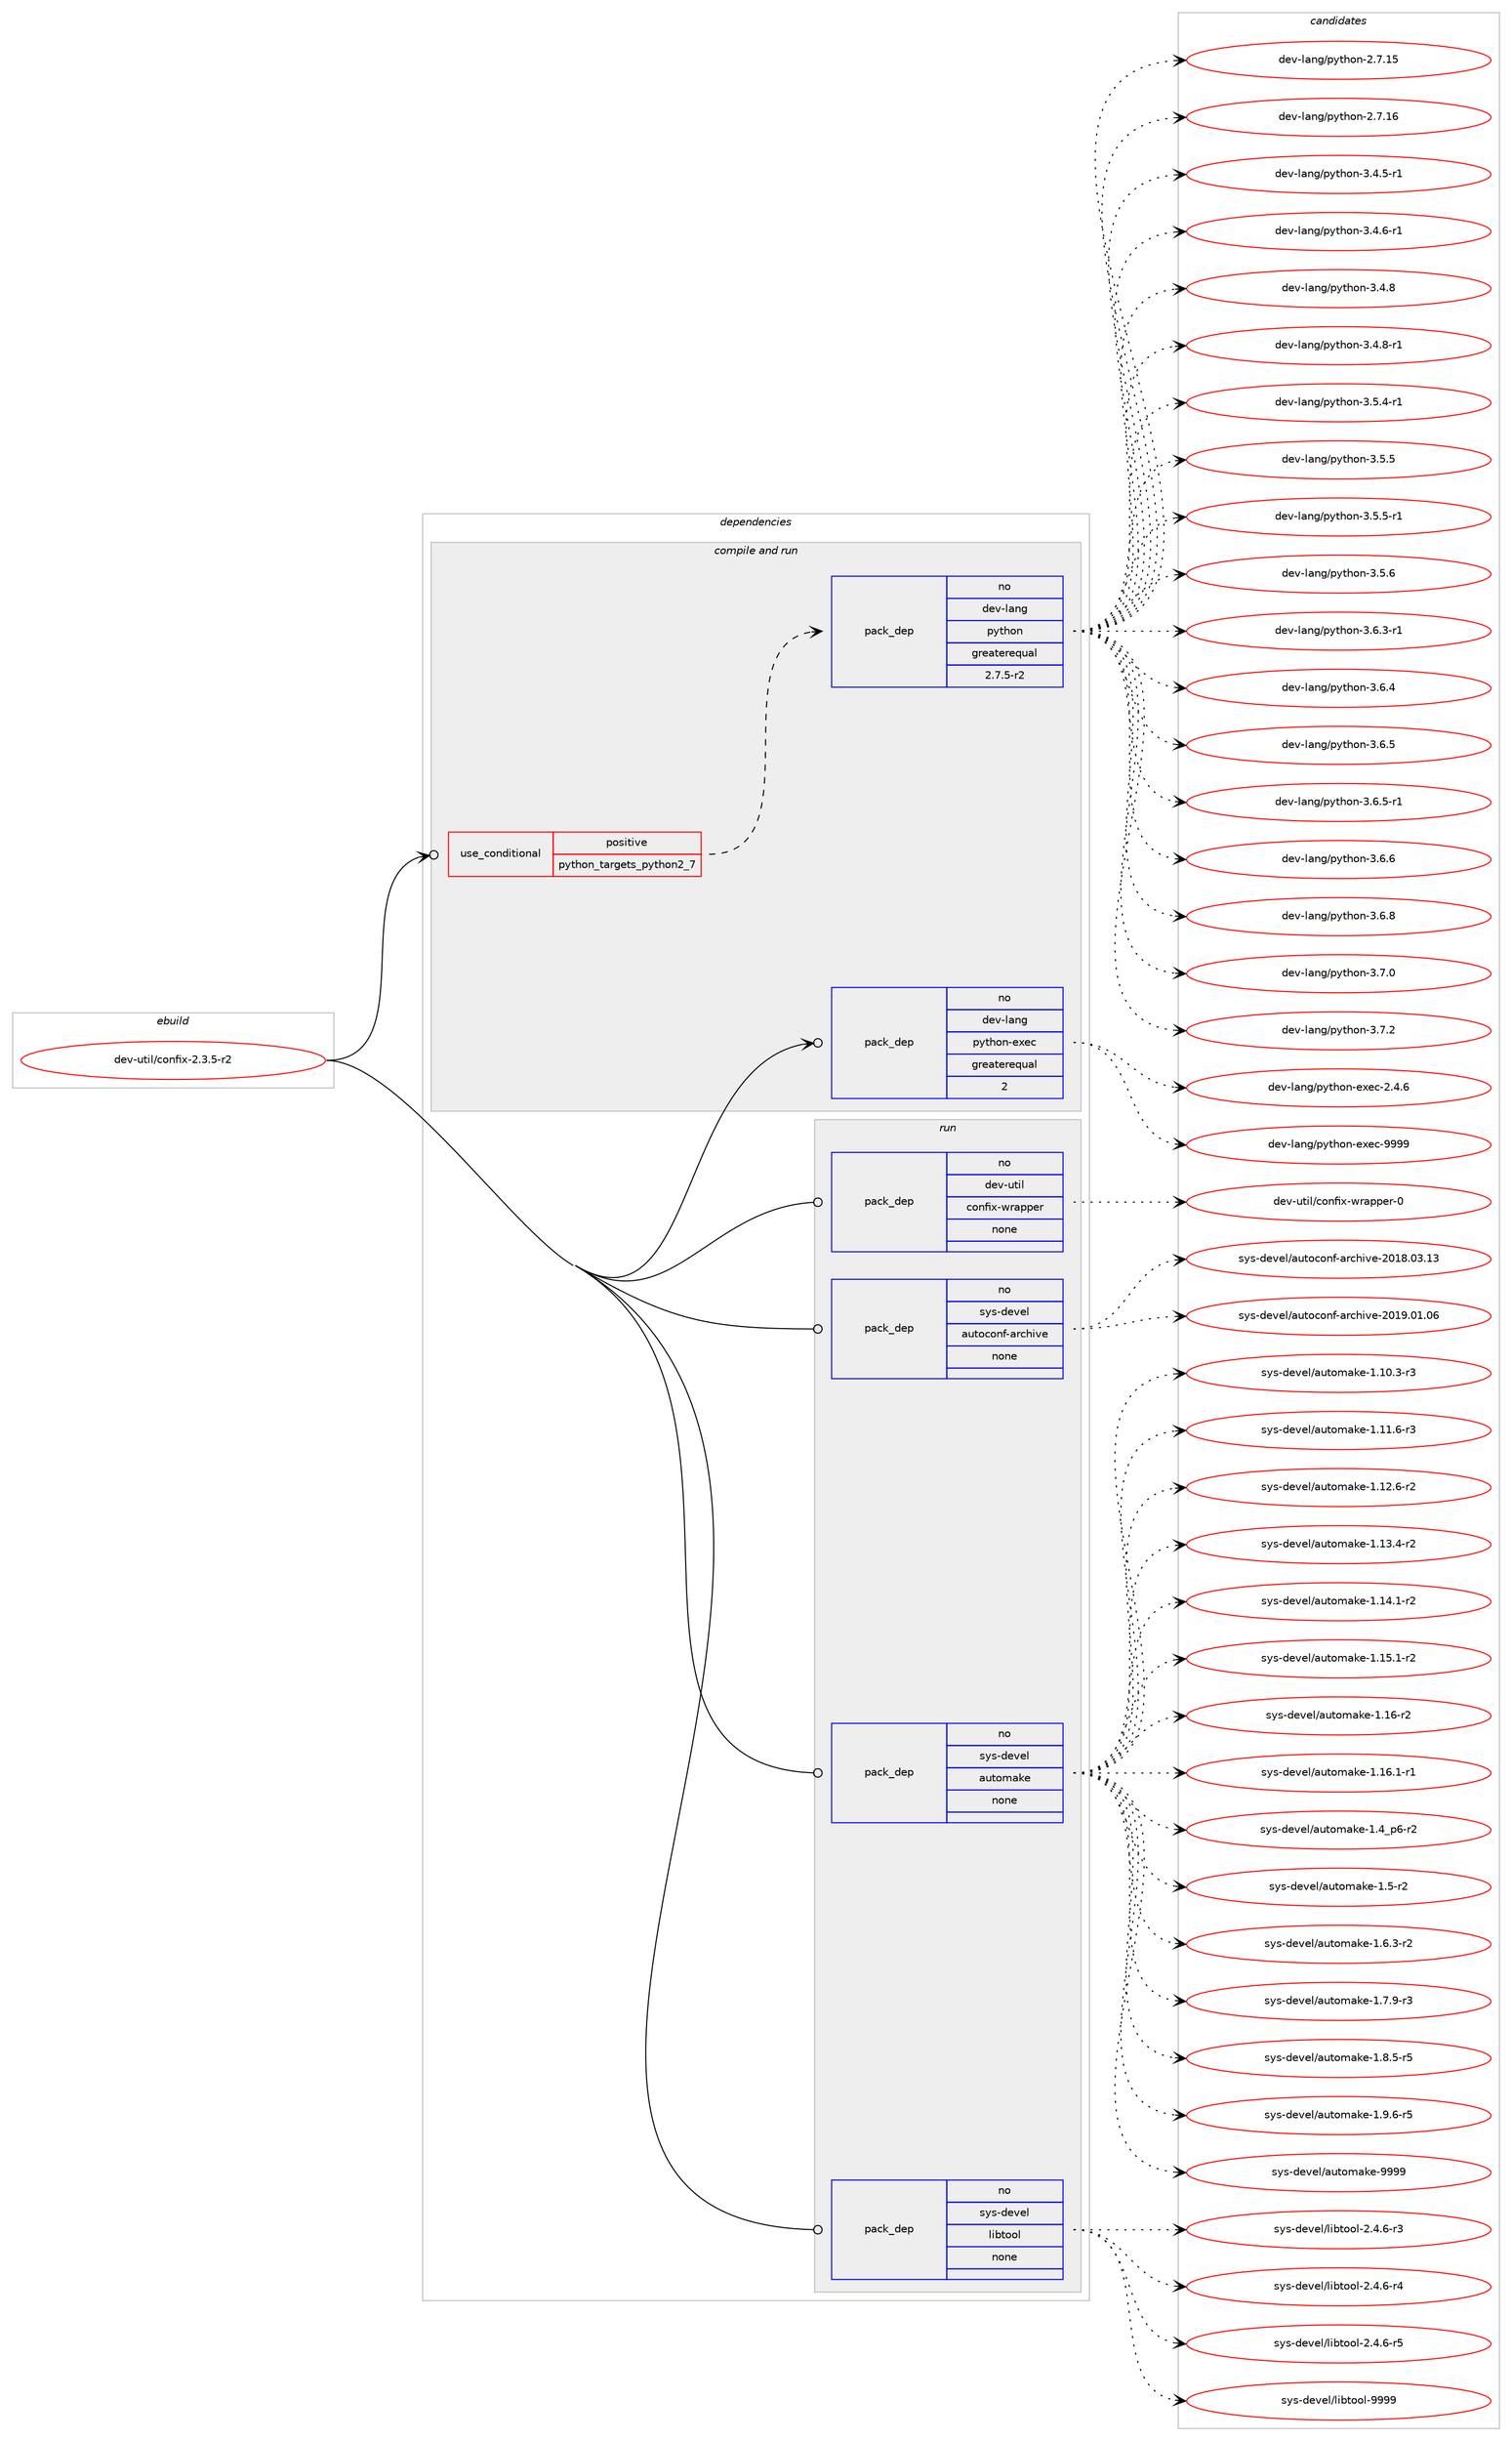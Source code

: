 digraph prolog {

# *************
# Graph options
# *************

newrank=true;
concentrate=true;
compound=true;
graph [rankdir=LR,fontname=Helvetica,fontsize=10,ranksep=1.5];#, ranksep=2.5, nodesep=0.2];
edge  [arrowhead=vee];
node  [fontname=Helvetica,fontsize=10];

# **********
# The ebuild
# **********

subgraph cluster_leftcol {
color=gray;
rank=same;
label=<<i>ebuild</i>>;
id [label="dev-util/confix-2.3.5-r2", color=red, width=4, href="../dev-util/confix-2.3.5-r2.svg"];
}

# ****************
# The dependencies
# ****************

subgraph cluster_midcol {
color=gray;
label=<<i>dependencies</i>>;
subgraph cluster_compile {
fillcolor="#eeeeee";
style=filled;
label=<<i>compile</i>>;
}
subgraph cluster_compileandrun {
fillcolor="#eeeeee";
style=filled;
label=<<i>compile and run</i>>;
subgraph cond423562 {
dependency1542765 [label=<<TABLE BORDER="0" CELLBORDER="1" CELLSPACING="0" CELLPADDING="4"><TR><TD ROWSPAN="3" CELLPADDING="10">use_conditional</TD></TR><TR><TD>positive</TD></TR><TR><TD>python_targets_python2_7</TD></TR></TABLE>>, shape=none, color=red];
subgraph pack1095587 {
dependency1542766 [label=<<TABLE BORDER="0" CELLBORDER="1" CELLSPACING="0" CELLPADDING="4" WIDTH="220"><TR><TD ROWSPAN="6" CELLPADDING="30">pack_dep</TD></TR><TR><TD WIDTH="110">no</TD></TR><TR><TD>dev-lang</TD></TR><TR><TD>python</TD></TR><TR><TD>greaterequal</TD></TR><TR><TD>2.7.5-r2</TD></TR></TABLE>>, shape=none, color=blue];
}
dependency1542765:e -> dependency1542766:w [weight=20,style="dashed",arrowhead="vee"];
}
id:e -> dependency1542765:w [weight=20,style="solid",arrowhead="odotvee"];
subgraph pack1095588 {
dependency1542767 [label=<<TABLE BORDER="0" CELLBORDER="1" CELLSPACING="0" CELLPADDING="4" WIDTH="220"><TR><TD ROWSPAN="6" CELLPADDING="30">pack_dep</TD></TR><TR><TD WIDTH="110">no</TD></TR><TR><TD>dev-lang</TD></TR><TR><TD>python-exec</TD></TR><TR><TD>greaterequal</TD></TR><TR><TD>2</TD></TR></TABLE>>, shape=none, color=blue];
}
id:e -> dependency1542767:w [weight=20,style="solid",arrowhead="odotvee"];
}
subgraph cluster_run {
fillcolor="#eeeeee";
style=filled;
label=<<i>run</i>>;
subgraph pack1095589 {
dependency1542768 [label=<<TABLE BORDER="0" CELLBORDER="1" CELLSPACING="0" CELLPADDING="4" WIDTH="220"><TR><TD ROWSPAN="6" CELLPADDING="30">pack_dep</TD></TR><TR><TD WIDTH="110">no</TD></TR><TR><TD>dev-util</TD></TR><TR><TD>confix-wrapper</TD></TR><TR><TD>none</TD></TR><TR><TD></TD></TR></TABLE>>, shape=none, color=blue];
}
id:e -> dependency1542768:w [weight=20,style="solid",arrowhead="odot"];
subgraph pack1095590 {
dependency1542769 [label=<<TABLE BORDER="0" CELLBORDER="1" CELLSPACING="0" CELLPADDING="4" WIDTH="220"><TR><TD ROWSPAN="6" CELLPADDING="30">pack_dep</TD></TR><TR><TD WIDTH="110">no</TD></TR><TR><TD>sys-devel</TD></TR><TR><TD>autoconf-archive</TD></TR><TR><TD>none</TD></TR><TR><TD></TD></TR></TABLE>>, shape=none, color=blue];
}
id:e -> dependency1542769:w [weight=20,style="solid",arrowhead="odot"];
subgraph pack1095591 {
dependency1542770 [label=<<TABLE BORDER="0" CELLBORDER="1" CELLSPACING="0" CELLPADDING="4" WIDTH="220"><TR><TD ROWSPAN="6" CELLPADDING="30">pack_dep</TD></TR><TR><TD WIDTH="110">no</TD></TR><TR><TD>sys-devel</TD></TR><TR><TD>automake</TD></TR><TR><TD>none</TD></TR><TR><TD></TD></TR></TABLE>>, shape=none, color=blue];
}
id:e -> dependency1542770:w [weight=20,style="solid",arrowhead="odot"];
subgraph pack1095592 {
dependency1542771 [label=<<TABLE BORDER="0" CELLBORDER="1" CELLSPACING="0" CELLPADDING="4" WIDTH="220"><TR><TD ROWSPAN="6" CELLPADDING="30">pack_dep</TD></TR><TR><TD WIDTH="110">no</TD></TR><TR><TD>sys-devel</TD></TR><TR><TD>libtool</TD></TR><TR><TD>none</TD></TR><TR><TD></TD></TR></TABLE>>, shape=none, color=blue];
}
id:e -> dependency1542771:w [weight=20,style="solid",arrowhead="odot"];
}
}

# **************
# The candidates
# **************

subgraph cluster_choices {
rank=same;
color=gray;
label=<<i>candidates</i>>;

subgraph choice1095587 {
color=black;
nodesep=1;
choice10010111845108971101034711212111610411111045504655464953 [label="dev-lang/python-2.7.15", color=red, width=4,href="../dev-lang/python-2.7.15.svg"];
choice10010111845108971101034711212111610411111045504655464954 [label="dev-lang/python-2.7.16", color=red, width=4,href="../dev-lang/python-2.7.16.svg"];
choice1001011184510897110103471121211161041111104551465246534511449 [label="dev-lang/python-3.4.5-r1", color=red, width=4,href="../dev-lang/python-3.4.5-r1.svg"];
choice1001011184510897110103471121211161041111104551465246544511449 [label="dev-lang/python-3.4.6-r1", color=red, width=4,href="../dev-lang/python-3.4.6-r1.svg"];
choice100101118451089711010347112121116104111110455146524656 [label="dev-lang/python-3.4.8", color=red, width=4,href="../dev-lang/python-3.4.8.svg"];
choice1001011184510897110103471121211161041111104551465246564511449 [label="dev-lang/python-3.4.8-r1", color=red, width=4,href="../dev-lang/python-3.4.8-r1.svg"];
choice1001011184510897110103471121211161041111104551465346524511449 [label="dev-lang/python-3.5.4-r1", color=red, width=4,href="../dev-lang/python-3.5.4-r1.svg"];
choice100101118451089711010347112121116104111110455146534653 [label="dev-lang/python-3.5.5", color=red, width=4,href="../dev-lang/python-3.5.5.svg"];
choice1001011184510897110103471121211161041111104551465346534511449 [label="dev-lang/python-3.5.5-r1", color=red, width=4,href="../dev-lang/python-3.5.5-r1.svg"];
choice100101118451089711010347112121116104111110455146534654 [label="dev-lang/python-3.5.6", color=red, width=4,href="../dev-lang/python-3.5.6.svg"];
choice1001011184510897110103471121211161041111104551465446514511449 [label="dev-lang/python-3.6.3-r1", color=red, width=4,href="../dev-lang/python-3.6.3-r1.svg"];
choice100101118451089711010347112121116104111110455146544652 [label="dev-lang/python-3.6.4", color=red, width=4,href="../dev-lang/python-3.6.4.svg"];
choice100101118451089711010347112121116104111110455146544653 [label="dev-lang/python-3.6.5", color=red, width=4,href="../dev-lang/python-3.6.5.svg"];
choice1001011184510897110103471121211161041111104551465446534511449 [label="dev-lang/python-3.6.5-r1", color=red, width=4,href="../dev-lang/python-3.6.5-r1.svg"];
choice100101118451089711010347112121116104111110455146544654 [label="dev-lang/python-3.6.6", color=red, width=4,href="../dev-lang/python-3.6.6.svg"];
choice100101118451089711010347112121116104111110455146544656 [label="dev-lang/python-3.6.8", color=red, width=4,href="../dev-lang/python-3.6.8.svg"];
choice100101118451089711010347112121116104111110455146554648 [label="dev-lang/python-3.7.0", color=red, width=4,href="../dev-lang/python-3.7.0.svg"];
choice100101118451089711010347112121116104111110455146554650 [label="dev-lang/python-3.7.2", color=red, width=4,href="../dev-lang/python-3.7.2.svg"];
dependency1542766:e -> choice10010111845108971101034711212111610411111045504655464953:w [style=dotted,weight="100"];
dependency1542766:e -> choice10010111845108971101034711212111610411111045504655464954:w [style=dotted,weight="100"];
dependency1542766:e -> choice1001011184510897110103471121211161041111104551465246534511449:w [style=dotted,weight="100"];
dependency1542766:e -> choice1001011184510897110103471121211161041111104551465246544511449:w [style=dotted,weight="100"];
dependency1542766:e -> choice100101118451089711010347112121116104111110455146524656:w [style=dotted,weight="100"];
dependency1542766:e -> choice1001011184510897110103471121211161041111104551465246564511449:w [style=dotted,weight="100"];
dependency1542766:e -> choice1001011184510897110103471121211161041111104551465346524511449:w [style=dotted,weight="100"];
dependency1542766:e -> choice100101118451089711010347112121116104111110455146534653:w [style=dotted,weight="100"];
dependency1542766:e -> choice1001011184510897110103471121211161041111104551465346534511449:w [style=dotted,weight="100"];
dependency1542766:e -> choice100101118451089711010347112121116104111110455146534654:w [style=dotted,weight="100"];
dependency1542766:e -> choice1001011184510897110103471121211161041111104551465446514511449:w [style=dotted,weight="100"];
dependency1542766:e -> choice100101118451089711010347112121116104111110455146544652:w [style=dotted,weight="100"];
dependency1542766:e -> choice100101118451089711010347112121116104111110455146544653:w [style=dotted,weight="100"];
dependency1542766:e -> choice1001011184510897110103471121211161041111104551465446534511449:w [style=dotted,weight="100"];
dependency1542766:e -> choice100101118451089711010347112121116104111110455146544654:w [style=dotted,weight="100"];
dependency1542766:e -> choice100101118451089711010347112121116104111110455146544656:w [style=dotted,weight="100"];
dependency1542766:e -> choice100101118451089711010347112121116104111110455146554648:w [style=dotted,weight="100"];
dependency1542766:e -> choice100101118451089711010347112121116104111110455146554650:w [style=dotted,weight="100"];
}
subgraph choice1095588 {
color=black;
nodesep=1;
choice1001011184510897110103471121211161041111104510112010199455046524654 [label="dev-lang/python-exec-2.4.6", color=red, width=4,href="../dev-lang/python-exec-2.4.6.svg"];
choice10010111845108971101034711212111610411111045101120101994557575757 [label="dev-lang/python-exec-9999", color=red, width=4,href="../dev-lang/python-exec-9999.svg"];
dependency1542767:e -> choice1001011184510897110103471121211161041111104510112010199455046524654:w [style=dotted,weight="100"];
dependency1542767:e -> choice10010111845108971101034711212111610411111045101120101994557575757:w [style=dotted,weight="100"];
}
subgraph choice1095589 {
color=black;
nodesep=1;
choice10010111845117116105108479911111010210512045119114971121121011144548 [label="dev-util/confix-wrapper-0", color=red, width=4,href="../dev-util/confix-wrapper-0.svg"];
dependency1542768:e -> choice10010111845117116105108479911111010210512045119114971121121011144548:w [style=dotted,weight="100"];
}
subgraph choice1095590 {
color=black;
nodesep=1;
choice115121115451001011181011084797117116111991111101024597114991041051181014550484956464851464951 [label="sys-devel/autoconf-archive-2018.03.13", color=red, width=4,href="../sys-devel/autoconf-archive-2018.03.13.svg"];
choice115121115451001011181011084797117116111991111101024597114991041051181014550484957464849464854 [label="sys-devel/autoconf-archive-2019.01.06", color=red, width=4,href="../sys-devel/autoconf-archive-2019.01.06.svg"];
dependency1542769:e -> choice115121115451001011181011084797117116111991111101024597114991041051181014550484956464851464951:w [style=dotted,weight="100"];
dependency1542769:e -> choice115121115451001011181011084797117116111991111101024597114991041051181014550484957464849464854:w [style=dotted,weight="100"];
}
subgraph choice1095591 {
color=black;
nodesep=1;
choice11512111545100101118101108479711711611110997107101454946494846514511451 [label="sys-devel/automake-1.10.3-r3", color=red, width=4,href="../sys-devel/automake-1.10.3-r3.svg"];
choice11512111545100101118101108479711711611110997107101454946494946544511451 [label="sys-devel/automake-1.11.6-r3", color=red, width=4,href="../sys-devel/automake-1.11.6-r3.svg"];
choice11512111545100101118101108479711711611110997107101454946495046544511450 [label="sys-devel/automake-1.12.6-r2", color=red, width=4,href="../sys-devel/automake-1.12.6-r2.svg"];
choice11512111545100101118101108479711711611110997107101454946495146524511450 [label="sys-devel/automake-1.13.4-r2", color=red, width=4,href="../sys-devel/automake-1.13.4-r2.svg"];
choice11512111545100101118101108479711711611110997107101454946495246494511450 [label="sys-devel/automake-1.14.1-r2", color=red, width=4,href="../sys-devel/automake-1.14.1-r2.svg"];
choice11512111545100101118101108479711711611110997107101454946495346494511450 [label="sys-devel/automake-1.15.1-r2", color=red, width=4,href="../sys-devel/automake-1.15.1-r2.svg"];
choice1151211154510010111810110847971171161111099710710145494649544511450 [label="sys-devel/automake-1.16-r2", color=red, width=4,href="../sys-devel/automake-1.16-r2.svg"];
choice11512111545100101118101108479711711611110997107101454946495446494511449 [label="sys-devel/automake-1.16.1-r1", color=red, width=4,href="../sys-devel/automake-1.16.1-r1.svg"];
choice115121115451001011181011084797117116111109971071014549465295112544511450 [label="sys-devel/automake-1.4_p6-r2", color=red, width=4,href="../sys-devel/automake-1.4_p6-r2.svg"];
choice11512111545100101118101108479711711611110997107101454946534511450 [label="sys-devel/automake-1.5-r2", color=red, width=4,href="../sys-devel/automake-1.5-r2.svg"];
choice115121115451001011181011084797117116111109971071014549465446514511450 [label="sys-devel/automake-1.6.3-r2", color=red, width=4,href="../sys-devel/automake-1.6.3-r2.svg"];
choice115121115451001011181011084797117116111109971071014549465546574511451 [label="sys-devel/automake-1.7.9-r3", color=red, width=4,href="../sys-devel/automake-1.7.9-r3.svg"];
choice115121115451001011181011084797117116111109971071014549465646534511453 [label="sys-devel/automake-1.8.5-r5", color=red, width=4,href="../sys-devel/automake-1.8.5-r5.svg"];
choice115121115451001011181011084797117116111109971071014549465746544511453 [label="sys-devel/automake-1.9.6-r5", color=red, width=4,href="../sys-devel/automake-1.9.6-r5.svg"];
choice115121115451001011181011084797117116111109971071014557575757 [label="sys-devel/automake-9999", color=red, width=4,href="../sys-devel/automake-9999.svg"];
dependency1542770:e -> choice11512111545100101118101108479711711611110997107101454946494846514511451:w [style=dotted,weight="100"];
dependency1542770:e -> choice11512111545100101118101108479711711611110997107101454946494946544511451:w [style=dotted,weight="100"];
dependency1542770:e -> choice11512111545100101118101108479711711611110997107101454946495046544511450:w [style=dotted,weight="100"];
dependency1542770:e -> choice11512111545100101118101108479711711611110997107101454946495146524511450:w [style=dotted,weight="100"];
dependency1542770:e -> choice11512111545100101118101108479711711611110997107101454946495246494511450:w [style=dotted,weight="100"];
dependency1542770:e -> choice11512111545100101118101108479711711611110997107101454946495346494511450:w [style=dotted,weight="100"];
dependency1542770:e -> choice1151211154510010111810110847971171161111099710710145494649544511450:w [style=dotted,weight="100"];
dependency1542770:e -> choice11512111545100101118101108479711711611110997107101454946495446494511449:w [style=dotted,weight="100"];
dependency1542770:e -> choice115121115451001011181011084797117116111109971071014549465295112544511450:w [style=dotted,weight="100"];
dependency1542770:e -> choice11512111545100101118101108479711711611110997107101454946534511450:w [style=dotted,weight="100"];
dependency1542770:e -> choice115121115451001011181011084797117116111109971071014549465446514511450:w [style=dotted,weight="100"];
dependency1542770:e -> choice115121115451001011181011084797117116111109971071014549465546574511451:w [style=dotted,weight="100"];
dependency1542770:e -> choice115121115451001011181011084797117116111109971071014549465646534511453:w [style=dotted,weight="100"];
dependency1542770:e -> choice115121115451001011181011084797117116111109971071014549465746544511453:w [style=dotted,weight="100"];
dependency1542770:e -> choice115121115451001011181011084797117116111109971071014557575757:w [style=dotted,weight="100"];
}
subgraph choice1095592 {
color=black;
nodesep=1;
choice1151211154510010111810110847108105981161111111084550465246544511451 [label="sys-devel/libtool-2.4.6-r3", color=red, width=4,href="../sys-devel/libtool-2.4.6-r3.svg"];
choice1151211154510010111810110847108105981161111111084550465246544511452 [label="sys-devel/libtool-2.4.6-r4", color=red, width=4,href="../sys-devel/libtool-2.4.6-r4.svg"];
choice1151211154510010111810110847108105981161111111084550465246544511453 [label="sys-devel/libtool-2.4.6-r5", color=red, width=4,href="../sys-devel/libtool-2.4.6-r5.svg"];
choice1151211154510010111810110847108105981161111111084557575757 [label="sys-devel/libtool-9999", color=red, width=4,href="../sys-devel/libtool-9999.svg"];
dependency1542771:e -> choice1151211154510010111810110847108105981161111111084550465246544511451:w [style=dotted,weight="100"];
dependency1542771:e -> choice1151211154510010111810110847108105981161111111084550465246544511452:w [style=dotted,weight="100"];
dependency1542771:e -> choice1151211154510010111810110847108105981161111111084550465246544511453:w [style=dotted,weight="100"];
dependency1542771:e -> choice1151211154510010111810110847108105981161111111084557575757:w [style=dotted,weight="100"];
}
}

}
